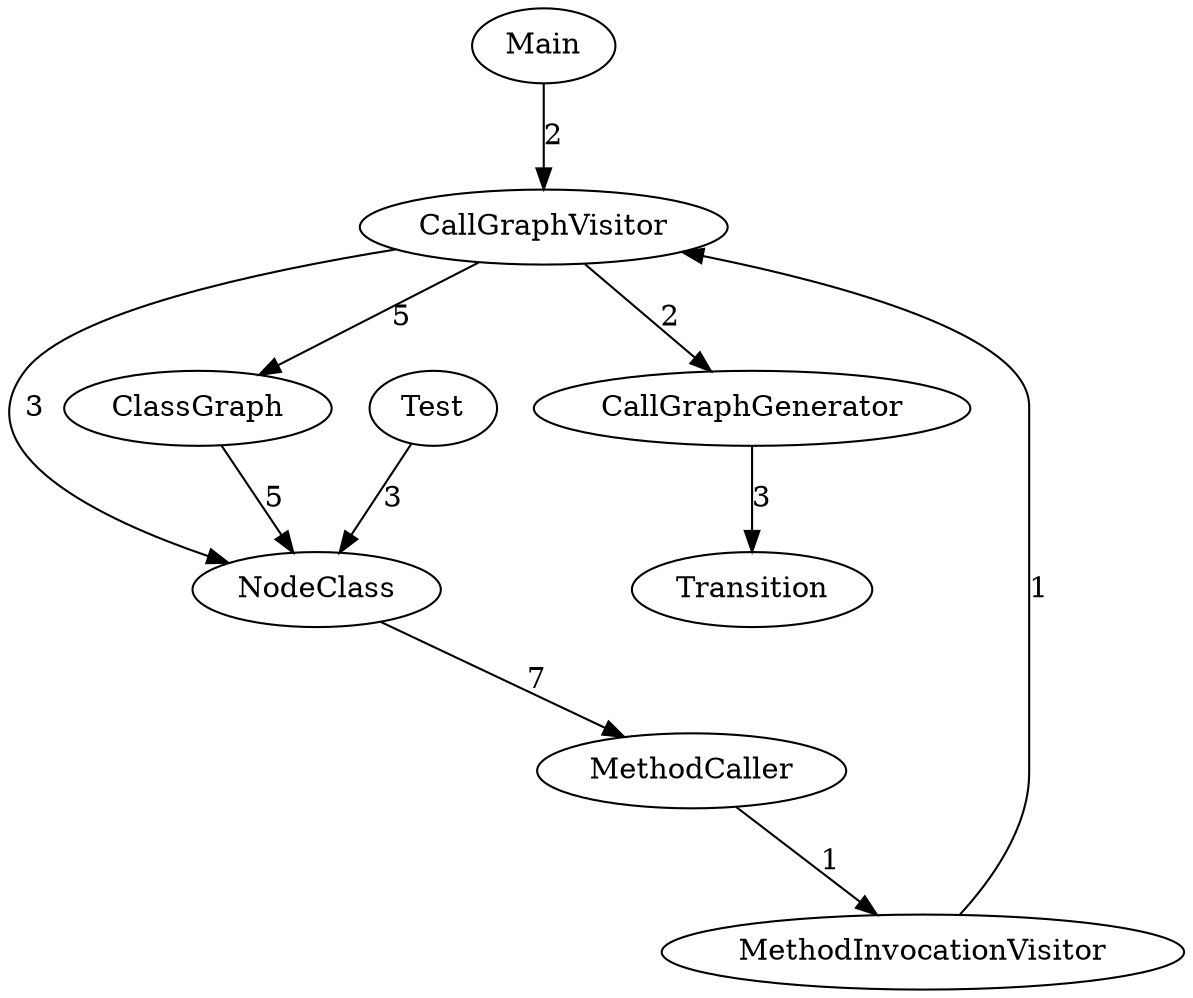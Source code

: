 digraph{
Main -> CallGraphVisitor [label="2"];
MethodCaller -> MethodInvocationVisitor [label="1"];
Test -> NodeClass [label="3"];
CallGraphVisitor -> ClassGraph [label="5"];
CallGraphVisitor -> NodeClass [label="3"];
ClassGraph -> NodeClass [label="5"];
MethodInvocationVisitor -> CallGraphVisitor [label="1"];
CallGraphVisitor -> CallGraphGenerator [label="2"];
NodeClass -> MethodCaller [label="7"];
CallGraphGenerator -> Transition [label="3"];

 }
